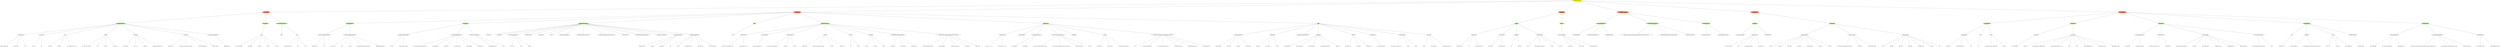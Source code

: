 digraph {
graph [ranksep="4",nodesep=2,root="0.2",fontsize=11];
"0.2" [label="CCIE Routing and Switching", fillcolor=yellow, style=filled, shape= oval ] ;
"0.2.1" [label="Layer 2 Technologies", fillcolor=orangered, style=filled, shape= ellipse ] ;
"0.2" -> "0.2.1" 
 [arrowhead=none]; "0.2.1.1" [label="LAN switching technologies", fillcolor=chartreuse, style=filled, shape= ellipse ] ;
"0.2.1" -> "0.2.1.1" 
 [arrowhead=none]; "0.2.1.1.1" [label="Switch administration", fillcolor=white, style=filled, shape= ellipse ] ;
"0.2.1.1" -> "0.2.1.1.1" 
 [arrowhead=none]; "0.2.1.1.1.1" [label="Managing MAC address table", fillcolor=transparent, style=filled, shape= none ] ;
"0.2.1.1.1" -> "0.2.1.1.1.1" 
 [arrowhead=none]; "0.2.1.1.1.2" [label="errdisable recovery", fillcolor=transparent, style=filled, shape= none ] ;
"0.2.1.1.1" -> "0.2.1.1.1.2" 
 [arrowhead=none]; "0.2.1.1.1.3" [label="L2 MTU", fillcolor=transparent, style=filled, shape= none ] ;
"0.2.1.1.1" -> "0.2.1.1.1.3" 
 [arrowhead=none]; "0.2.1.1.2" [label="Layer 2 protocols", fillcolor=white, style=filled, shape= ellipse ] ;
"0.2.1.1" -> "0.2.1.1.2" 
 [arrowhead=none]; "0.2.1.1.2.3" [label="CDP, LLDP", fillcolor=transparent, style=filled, shape= none ] ;
"0.2.1.1.2" -> "0.2.1.1.2.3" 
 [arrowhead=none]; "0.2.1.1.2.4" [label="UDLD", fillcolor=transparent, style=filled, shape= none ] ;
"0.2.1.1.2" -> "0.2.1.1.2.4" 
 [arrowhead=none]; "0.2.1.1.3" [label="VLAN", fillcolor=white, style=filled, shape= ellipse ] ;
"0.2.1.1" -> "0.2.1.1.3" 
 [arrowhead=none]; "0.2.1.1.3.4" [label="access ports", fillcolor=transparent, style=filled, shape= none ] ;
"0.2.1.1.3" -> "0.2.1.1.3.4" 
 [arrowhead=none]; "0.2.1.1.3.5" [label="VLAN database", fillcolor=transparent, style=filled, shape= none ] ;
"0.2.1.1.3" -> "0.2.1.1.3.5" 
 [arrowhead=none]; "0.2.1.1.3.6" [label="normal, extended VLAN, voice VLAN", fillcolor=transparent, style=filled, shape= none ] ;
"0.2.1.1.3" -> "0.2.1.1.3.6" 
 [arrowhead=none]; "0.2.1.1.4" [label="Trunking", fillcolor=white, style=filled, shape= ellipse ] ;
"0.2.1.1" -> "0.2.1.1.4" 
 [arrowhead=none]; "0.2.1.1.4.6" [label="VTPv1, VTPv2, VTPv3, VTP pruning", fillcolor=transparent, style=filled, shape= none ] ;
"0.2.1.1.4" -> "0.2.1.1.4.6" 
 [arrowhead=none]; "0.2.1.1.4.7" [label="dot1Q", fillcolor=transparent, style=filled, shape= none ] ;
"0.2.1.1.4" -> "0.2.1.1.4.7" 
 [arrowhead=none]; "0.2.1.1.4.8" [label="Native VLAN", fillcolor=transparent, style=filled, shape= none ] ;
"0.2.1.1.4" -> "0.2.1.1.4.8" 
 [arrowhead=none]; "0.2.1.1.4.9" [label="Manual pruning", fillcolor=transparent, style=filled, shape= none ] ;
"0.2.1.1.4" -> "0.2.1.1.4.9" 
 [arrowhead=none]; "0.2.1.1.5" [label="Etherchannel", fillcolor=white, style=filled, shape= ellipse ] ;
"0.2.1.1" -> "0.2.1.1.5" 
 [arrowhead=none]; "0.2.1.1.5.9" [label="LACP, PAgP, manual", fillcolor=transparent, style=filled, shape= none ] ;
"0.2.1.1.5" -> "0.2.1.1.5.9" 
 [arrowhead=none]; "0.2.1.1.5.10" [label="layer 2, layer 3", fillcolor=transparent, style=filled, shape= none ] ;
"0.2.1.1.5" -> "0.2.1.1.5.10" 
 [arrowhead=none]; "0.2.1.1.5.11" [label="load-balancing", fillcolor=transparent, style=filled, shape= none ] ;
"0.2.1.1.5" -> "0.2.1.1.5.11" 
 [arrowhead=none]; "0.2.1.1.5.12" [label="etherchannel misconfiguration guard", fillcolor=transparent, style=filled, shape= none ] ;
"0.2.1.1.5" -> "0.2.1.1.5.12" 
 [arrowhead=none]; "0.2.1.1.6" [label="Spanning-tree", fillcolor=white, style=filled, shape= ellipse ] ;
"0.2.1.1" -> "0.2.1.1.6" 
 [arrowhead=none]; "0.2.1.1.6.12" [label="PVST+/RPVST+/MST", fillcolor=transparent, style=filled, shape= none ] ;
"0.2.1.1.6" -> "0.2.1.1.6.12" 
 [arrowhead=none]; "0.2.1.1.6.13" [label="switch priority, port priority, path cost, STP timers", fillcolor=transparent, style=filled, shape= none ] ;
"0.2.1.1.6" -> "0.2.1.1.6.13" 
 [arrowhead=none]; "0.2.1.1.6.14" [label="port fast, BPDUguard, BPDUfilter", fillcolor=transparent, style=filled, shape= none ] ;
"0.2.1.1.6" -> "0.2.1.1.6.14" 
 [arrowhead=none]; "0.2.1.1.6.15" [label="loopguard, rootguard", fillcolor=transparent, style=filled, shape= none ] ;
"0.2.1.1.6" -> "0.2.1.1.6.15" 
 [arrowhead=none]; "0.2.1.1.7" [label="Other LAN switching technologies", fillcolor=white, style=filled, shape= ellipse ] ;
"0.2.1.1" -> "0.2.1.1.7" 
 [arrowhead=none]; "0.2.1.1.7.15" [label="SPAN, RSPAN, ERSPAN", fillcolor=transparent, style=filled, shape= none ] ;
"0.2.1.1.7" -> "0.2.1.1.7.15" 
 [arrowhead=none]; "0.2.1.2" [label="Layer 2 Multicast", fillcolor=chartreuse, style=filled, shape= ellipse ] ;
"0.2.1" -> "0.2.1.2" 
 [arrowhead=none]; "0.2.1.2.7" [label="IGMP", fillcolor=white, style=filled, shape= ellipse ] ;
"0.2.1.2" -> "0.2.1.2.7" 
 [arrowhead=none]; "0.2.1.2.7.15" [label="IGMPv1, IGMPv2, IGMPv3", fillcolor=transparent, style=filled, shape= none ] ;
"0.2.1.2.7" -> "0.2.1.2.7.15" 
 [arrowhead=none]; "0.2.1.2.7.16" [label="IGMP snooping", fillcolor=transparent, style=filled, shape= none ] ;
"0.2.1.2.7" -> "0.2.1.2.7.16" 
 [arrowhead=none]; "0.2.1.2.7.17" [label="IGMP querier", fillcolor=transparent, style=filled, shape= none ] ;
"0.2.1.2.7" -> "0.2.1.2.7.17" 
 [arrowhead=none]; "0.2.1.2.7.18" [label="IGMP filter", fillcolor=transparent, style=filled, shape= none ] ;
"0.2.1.2.7" -> "0.2.1.2.7.18" 
 [arrowhead=none]; "0.2.1.2.7.19" [label="IGMP proxy", fillcolor=transparent, style=filled, shape= none ] ;
"0.2.1.2.7" -> "0.2.1.2.7.19" 
 [arrowhead=none]; "0.2.1.3" [label="Layer 2 WAN circuit technologies", fillcolor=chartreuse, style=filled, shape= ellipse ] ;
"0.2.1" -> "0.2.1.3" 
 [arrowhead=none]; "0.2.1.3.7" [label="HDLC", fillcolor=white, style=filled, shape= ellipse ] ;
"0.2.1.3" -> "0.2.1.3.7" 
 [arrowhead=none]; "0.2.1.3.8" [label="PPP", fillcolor=white, style=filled, shape= ellipse ] ;
"0.2.1.3" -> "0.2.1.3.8" 
 [arrowhead=none]; "0.2.1.3.8.19" [label="authentication (PAP, CHAP)", fillcolor=transparent, style=filled, shape= none ] ;
"0.2.1.3.8" -> "0.2.1.3.8.19" 
 [arrowhead=none]; "0.2.1.3.8.20" [label="PPPoE", fillcolor=transparent, style=filled, shape= none ] ;
"0.2.1.3.8" -> "0.2.1.3.8.20" 
 [arrowhead=none]; "0.2.1.3.8.21" [label="MLPPP", fillcolor=transparent, style=filled, shape= none ] ;
"0.2.1.3.8" -> "0.2.1.3.8.21" 
 [arrowhead=none]; "0.2.2" [label="Layer 3 Technologies", fillcolor=orangered, style=filled, shape= ellipse ] ;
"0.2" -> "0.2.2" 
 [arrowhead=none]; "0.2.2.3" [label="Addressing technologies", fillcolor=chartreuse, style=filled, shape= ellipse ] ;
"0.2.2" -> "0.2.2.3" 
 [arrowhead=none]; "0.2.2.3.8" [label="Identify, IPv4 addressing and sub-netting", fillcolor=white, style=filled, shape= ellipse ] ;
"0.2.2.3" -> "0.2.2.3.8" 
 [arrowhead=none]; "0.2.2.3.8.21" [label="Address types, VLSM", fillcolor=transparent, style=filled, shape= none ] ;
"0.2.2.3.8" -> "0.2.2.3.8.21" 
 [arrowhead=none]; "0.2.2.3.8.22" [label="ARP", fillcolor=transparent, style=filled, shape= none ] ;
"0.2.2.3.8" -> "0.2.2.3.8.22" 
 [arrowhead=none]; "0.2.2.3.9" [label="Identify, IPv6 addressing and sub-netting", fillcolor=white, style=filled, shape= ellipse ] ;
"0.2.2.3" -> "0.2.2.3.9" 
 [arrowhead=none]; "0.2.2.3.9.22" [label="Unicast, multicast", fillcolor=transparent, style=filled, shape= none ] ;
"0.2.2.3.9" -> "0.2.2.3.9.22" 
 [arrowhead=none]; "0.2.2.3.9.23" [label="EUI-64", fillcolor=transparent, style=filled, shape= none ] ;
"0.2.2.3.9" -> "0.2.2.3.9.23" 
 [arrowhead=none]; "0.2.2.3.9.24" [label="ND, RS/RA", fillcolor=transparent, style=filled, shape= none ] ;
"0.2.2.3.9" -> "0.2.2.3.9.24" 
 [arrowhead=none]; "0.2.2.3.9.25" [label="Autoconfig/SLAAC temporary addresses (RFC4941)", fillcolor=transparent, style=filled, shape= none ] ;
"0.2.2.3.9" -> "0.2.2.3.9.25" 
 [arrowhead=none]; "0.2.2.3.9.26" [label="Global prefix configuration feature", fillcolor=transparent, style=filled, shape= none ] ;
"0.2.2.3.9" -> "0.2.2.3.9.26" 
 [arrowhead=none]; "0.2.2.4" [label="Layer 3 Multicast", fillcolor=chartreuse, style=filled, shape= ellipse ] ;
"0.2.2" -> "0.2.2.4" 
 [arrowhead=none]; "0.2.2.4.9" [label="Troubleshoot reverse path forwarding", fillcolor=white, style=filled, shape= ellipse ] ;
"0.2.2.4" -> "0.2.2.4.9" 
 [arrowhead=none]; "0.2.2.4.9.26" [label="RPF failure", fillcolor=transparent, style=filled, shape= none ] ;
"0.2.2.4.9" -> "0.2.2.4.9.26" 
 [arrowhead=none]; "0.2.2.4.9.27" [label="RPF failure with tunnel interface", fillcolor=transparent, style=filled, shape= none ] ;
"0.2.2.4.9" -> "0.2.2.4.9.27" 
 [arrowhead=none]; "0.2.2.4.10" [label="IPv4 protocol independent multicast", fillcolor=white, style=filled, shape= ellipse ] ;
"0.2.2.4" -> "0.2.2.4.10" 
 [arrowhead=none]; "0.2.2.4.10.27" [label="PIM dense mode, sparse mode, sparse-dense mode", fillcolor=transparent, style=filled, shape= none ] ;
"0.2.2.4.10" -> "0.2.2.4.10.27" 
 [arrowhead=none]; "0.2.2.4.10.28" [label="Static RP, auto-RP, BSR", fillcolor=transparent, style=filled, shape= none ] ;
"0.2.2.4.10" -> "0.2.2.4.10.28" 
 [arrowhead=none]; "0.2.2.4.10.29" [label="Bidirectional PIM", fillcolor=transparent, style=filled, shape= none ] ;
"0.2.2.4.10" -> "0.2.2.4.10.29" 
 [arrowhead=none]; "0.2.2.4.10.30" [label="Source-specific multicast", fillcolor=transparent, style=filled, shape= none ] ;
"0.2.2.4.10" -> "0.2.2.4.10.30" 
 [arrowhead=none]; "0.2.2.4.10.31" [label="Group to RP mapping", fillcolor=transparent, style=filled, shape= none ] ;
"0.2.2.4.10" -> "0.2.2.4.10.31" 
 [arrowhead=none]; "0.2.2.4.10.32" [label="Multicast boundary", fillcolor=transparent, style=filled, shape= none ] ;
"0.2.2.4.10" -> "0.2.2.4.10.32" 
 [arrowhead=none]; "0.2.2.4.11" [label="Multicast source discovery protocol", fillcolor=white, style=filled, shape= ellipse ] ;
"0.2.2.4" -> "0.2.2.4.11" 
 [arrowhead=none]; "0.2.2.4.11.32" [label="Intra-domain MSDP (anycast RP)", fillcolor=transparent, style=filled, shape= none ] ;
"0.2.2.4.11" -> "0.2.2.4.11.32" 
 [arrowhead=none]; "0.2.2.4.11.33" [label="SA filter", fillcolor=transparent, style=filled, shape= none ] ;
"0.2.2.4.11" -> "0.2.2.4.11.33" 
 [arrowhead=none]; "0.2.2.5" [label="Fundamental routing concepts", fillcolor=chartreuse, style=filled, shape= ellipse ] ;
"0.2.2" -> "0.2.2.5" 
 [arrowhead=none]; "0.2.2.5.11" [label="Static routing", fillcolor=white, style=filled, shape= ellipse ] ;
"0.2.2.5" -> "0.2.2.5.11" 
 [arrowhead=none]; "0.2.2.5.12" [label="Default routing", fillcolor=white, style=filled, shape= ellipse ] ;
"0.2.2.5" -> "0.2.2.5.12" 
 [arrowhead=none]; "0.2.2.5.13" [label="Compare routing protocol types", fillcolor=white, style=filled, shape= ellipse ] ;
"0.2.2.5" -> "0.2.2.5.13" 
 [arrowhead=none]; "0.2.2.5.13.33" [label="distance vector", fillcolor=transparent, style=filled, shape= none ] ;
"0.2.2.5.13" -> "0.2.2.5.13.33" 
 [arrowhead=none]; "0.2.2.5.13.34" [label="link state", fillcolor=transparent, style=filled, shape= none ] ;
"0.2.2.5.13" -> "0.2.2.5.13.34" 
 [arrowhead=none]; "0.2.2.5.13.35" [label="path vector", fillcolor=transparent, style=filled, shape= none ] ;
"0.2.2.5.13" -> "0.2.2.5.13.35" 
 [arrowhead=none]; "0.2.2.5.14" [label="Administrative distance", fillcolor=white, style=filled, shape= ellipse ] ;
"0.2.2.5" -> "0.2.2.5.14" 
 [arrowhead=none]; "0.2.2.5.15" [label="Passive interface", fillcolor=white, style=filled, shape= ellipse ] ;
"0.2.2.5" -> "0.2.2.5.15" 
 [arrowhead=none]; "0.2.2.5.16" [label="VRF lite", fillcolor=white, style=filled, shape= ellipse ] ;
"0.2.2.5" -> "0.2.2.5.16" 
 [arrowhead=none]; "0.2.2.5.17" [label="Filtering with any routing protocol", fillcolor=white, style=filled, shape= ellipse ] ;
"0.2.2.5" -> "0.2.2.5.17" 
 [arrowhead=none]; "0.2.2.5.18" [label="Redistribution between any routing protocol", fillcolor=white, style=filled, shape= ellipse ] ;
"0.2.2.5" -> "0.2.2.5.18" 
 [arrowhead=none]; "0.2.2.5.19" [label="Manual and auto summarization with any routing protocol", fillcolor=white, style=filled, shape= ellipse ] ;
"0.2.2.5" -> "0.2.2.5.19" 
 [arrowhead=none]; "0.2.2.5.20" [label="Policy-based routing", fillcolor=white, style=filled, shape= ellipse ] ;
"0.2.2.5" -> "0.2.2.5.20" 
 [arrowhead=none]; "0.2.2.5.21" [label="Identify and troubleshoot sub-optimal routing", fillcolor=white, style=filled, shape= ellipse ] ;
"0.2.2.5" -> "0.2.2.5.21" 
 [arrowhead=none]; "0.2.2.5.22" [label="Bidirectional forwarding detection", fillcolor=white, style=filled, shape= ellipse ] ;
"0.2.2.5" -> "0.2.2.5.22" 
 [arrowhead=none]; "0.2.2.5.23" [label="Loop prevention mechanisms", fillcolor=white, style=filled, shape= ellipse ] ;
"0.2.2.5" -> "0.2.2.5.23" 
 [arrowhead=none]; "0.2.2.5.23.35" [label="Route tagging, filtering", fillcolor=transparent, style=filled, shape= none ] ;
"0.2.2.5.23" -> "0.2.2.5.23.35" 
 [arrowhead=none]; "0.2.2.5.23.36" [label="Split horizon", fillcolor=transparent, style=filled, shape= none ] ;
"0.2.2.5.23" -> "0.2.2.5.23.36" 
 [arrowhead=none]; "0.2.2.5.23.37" [label="Route poisoning", fillcolor=transparent, style=filled, shape= none ] ;
"0.2.2.5.23" -> "0.2.2.5.23.37" 
 [arrowhead=none]; "0.2.2.5.24" [label="Routing protocol authentication", fillcolor=white, style=filled, shape= ellipse ] ;
"0.2.2.5" -> "0.2.2.5.24" 
 [arrowhead=none]; "0.2.2.5.24.37" [label="MD5", fillcolor=transparent, style=filled, shape= none ] ;
"0.2.2.5.24" -> "0.2.2.5.24.37" 
 [arrowhead=none]; "0.2.2.5.24.38" [label="key-chain", fillcolor=transparent, style=filled, shape= none ] ;
"0.2.2.5.24" -> "0.2.2.5.24.38" 
 [arrowhead=none]; "0.2.2.5.24.39" [label="EIGRP HMAC SHA2-256bit", fillcolor=transparent, style=filled, shape= none ] ;
"0.2.2.5.24" -> "0.2.2.5.24.39" 
 [arrowhead=none]; "0.2.2.5.24.40" [label="OSPFv2 SHA1-196bit", fillcolor=transparent, style=filled, shape= none ] ;
"0.2.2.5.24" -> "0.2.2.5.24.40" 
 [arrowhead=none]; "0.2.2.5.24.41" [label="OSPFv3 IPsec authentication", fillcolor=transparent, style=filled, shape= none ] ;
"0.2.2.5.24" -> "0.2.2.5.24.41" 
 [arrowhead=none]; "0.2.2.6" [label="RIP v2", fillcolor=chartreuse, style=filled, shape= ellipse ] ;
"0.2.2" -> "0.2.2.6" 
 [arrowhead=none]; "0.2.2.6.24" [label="RIPv2", fillcolor=white, style=filled, shape= ellipse ] ;
"0.2.2.6" -> "0.2.2.6.24" 
 [arrowhead=none]; "0.2.2.7" [label="EIGRP (for IPv4 and IPv6)", fillcolor=chartreuse, style=filled, shape= ellipse ] ;
"0.2.2" -> "0.2.2.7" 
 [arrowhead=none]; "0.2.2.7.24" [label="Describe packet types", fillcolor=white, style=filled, shape= ellipse ] ;
"0.2.2.7" -> "0.2.2.7.24" 
 [arrowhead=none]; "0.2.2.7.24.41" [label="Packet types (hello, query, update, and such)", fillcolor=transparent, style=filled, shape= none ] ;
"0.2.2.7.24" -> "0.2.2.7.24.41" 
 [arrowhead=none]; "0.2.2.7.24.42" [label="Route types (internal, external)", fillcolor=transparent, style=filled, shape= none ] ;
"0.2.2.7.24" -> "0.2.2.7.24.42" 
 [arrowhead=none]; "0.2.2.7.25" [label="Neighbor relationship", fillcolor=white, style=filled, shape= ellipse ] ;
"0.2.2.7" -> "0.2.2.7.25" 
 [arrowhead=none]; "0.2.2.7.25.42" [label="Multicast, unicast EIGRP peering", fillcolor=transparent, style=filled, shape= none ] ;
"0.2.2.7.25" -> "0.2.2.7.25.42" 
 [arrowhead=none]; "0.2.2.7.26" [label="Loop free path selection", fillcolor=white, style=filled, shape= ellipse ] ;
"0.2.2.7" -> "0.2.2.7.26" 
 [arrowhead=none]; "0.2.2.7.26.42" [label="RD, FD, FC, successor, feasible successor", fillcolor=transparent, style=filled, shape= none ] ;
"0.2.2.7.26" -> "0.2.2.7.26.42" 
 [arrowhead=none]; "0.2.2.7.26.43" [label="Classic metric", fillcolor=transparent, style=filled, shape= none ] ;
"0.2.2.7.26" -> "0.2.2.7.26.43" 
 [arrowhead=none]; "0.2.2.7.26.44" [label="Wide metric", fillcolor=transparent, style=filled, shape= none ] ;
"0.2.2.7.26" -> "0.2.2.7.26.44" 
 [arrowhead=none]; "0.2.2.7.27" [label="Operations", fillcolor=white, style=filled, shape= ellipse ] ;
"0.2.2.7" -> "0.2.2.7.27" 
 [arrowhead=none]; "0.2.2.7.27.44" [label="General operations", fillcolor=transparent, style=filled, shape= none ] ;
"0.2.2.7.27" -> "0.2.2.7.27.44" 
 [arrowhead=none]; "0.2.2.7.27.45" [label="Topology table, update, query, active, passive", fillcolor=transparent, style=filled, shape= none ] ;
"0.2.2.7.27" -> "0.2.2.7.27.45" 
 [arrowhead=none]; "0.2.2.7.27.46" [label="Stuck in active", fillcolor=transparent, style=filled, shape= none ] ;
"0.2.2.7.27" -> "0.2.2.7.27.46" 
 [arrowhead=none]; "0.2.2.7.27.47" [label="Graceful shutdown", fillcolor=transparent, style=filled, shape= none ] ;
"0.2.2.7.27" -> "0.2.2.7.27.47" 
 [arrowhead=none]; "0.2.2.7.28" [label="EIGRP stub", fillcolor=white, style=filled, shape= ellipse ] ;
"0.2.2.7" -> "0.2.2.7.28" 
 [arrowhead=none]; "0.2.2.7.28.47" [label="stub", fillcolor=transparent, style=filled, shape= none ] ;
"0.2.2.7.28" -> "0.2.2.7.28.47" 
 [arrowhead=none]; "0.2.2.7.28.48" [label="leak-map", fillcolor=transparent, style=filled, shape= none ] ;
"0.2.2.7.28" -> "0.2.2.7.28.48" 
 [arrowhead=none]; "0.2.2.7.29" [label="Load-balancing", fillcolor=white, style=filled, shape= ellipse ] ;
"0.2.2.7" -> "0.2.2.7.29" 
 [arrowhead=none]; "0.2.2.7.29.48" [label="equal-cost", fillcolor=transparent, style=filled, shape= none ] ;
"0.2.2.7.29" -> "0.2.2.7.29.48" 
 [arrowhead=none]; "0.2.2.7.29.49" [label="unequal-cost", fillcolor=transparent, style=filled, shape= none ] ;
"0.2.2.7.29" -> "0.2.2.7.29.49" 
 [arrowhead=none]; "0.2.2.7.29.50" [label="add-path", fillcolor=transparent, style=filled, shape= none ] ;
"0.2.2.7.29" -> "0.2.2.7.29.50" 
 [arrowhead=none]; "0.2.2.7.30" [label="Implement EIGRP (multi-address) named mode", fillcolor=white, style=filled, shape= ellipse ] ;
"0.2.2.7" -> "0.2.2.7.30" 
 [arrowhead=none]; "0.2.2.7.30.50" [label="Types of families", fillcolor=transparent, style=filled, shape= none ] ;
"0.2.2.7.30" -> "0.2.2.7.30.50" 
 [arrowhead=none]; "0.2.2.7.30.51" [label="IPv4 address-family", fillcolor=transparent, style=filled, shape= none ] ;
"0.2.2.7.30" -> "0.2.2.7.30.51" 
 [arrowhead=none]; "0.2.2.7.30.52" [label="IPv6 address-family", fillcolor=transparent, style=filled, shape= none ] ;
"0.2.2.7.30" -> "0.2.2.7.30.52" 
 [arrowhead=none]; "0.2.2.7.31" [label="Implement, troubleshoot and optimize EIGRP convergence and scalability", fillcolor=white, style=filled, shape= ellipse ] ;
"0.2.2.7" -> "0.2.2.7.31" 
 [arrowhead=none]; "0.2.2.7.31.52" [label="Describe fast convergence requirements", fillcolor=transparent, style=filled, shape= none ] ;
"0.2.2.7.31" -> "0.2.2.7.31.52" 
 [arrowhead=none]; "0.2.2.7.31.53" [label="Control query boundaries", fillcolor=transparent, style=filled, shape= none ] ;
"0.2.2.7.31" -> "0.2.2.7.31.53" 
 [arrowhead=none]; "0.2.2.7.31.54" [label="IP FRR/fast reroute (single hop)", fillcolor=transparent, style=filled, shape= none ] ;
"0.2.2.7.31" -> "0.2.2.7.31.54" 
 [arrowhead=none]; "0.2.2.7.31.55" [label="Summary leak-map", fillcolor=transparent, style=filled, shape= none ] ;
"0.2.2.7.31" -> "0.2.2.7.31.55" 
 [arrowhead=none]; "0.2.2.7.31.56" [label="Summary metric", fillcolor=transparent, style=filled, shape= none ] ;
"0.2.2.7.31" -> "0.2.2.7.31.56" 
 [arrowhead=none]; "0.2.2.8" [label="OSPF (v2 and v3)", fillcolor=chartreuse, style=filled, shape= ellipse ] ;
"0.2.2" -> "0.2.2.8" 
 [arrowhead=none]; "0.2.2.8.31" [label="Describe packet types", fillcolor=white, style=filled, shape= ellipse ] ;
"0.2.2.8" -> "0.2.2.8.31" 
 [arrowhead=none]; "0.2.2.8.31.56" [label="LSA types (1, 2, 3, 4, 5, 7, 9)", fillcolor=transparent, style=filled, shape= none ] ;
"0.2.2.8.31" -> "0.2.2.8.31.56" 
 [arrowhead=none]; "0.2.2.8.31.57" [label="Route types (N1, N2, E1, E2)", fillcolor=transparent, style=filled, shape= none ] ;
"0.2.2.8.31" -> "0.2.2.8.31.57" 
 [arrowhead=none]; "0.2.2.8.32" [label="Neighbor relationship", fillcolor=white, style=filled, shape= ellipse ] ;
"0.2.2.8" -> "0.2.2.8.32" 
 [arrowhead=none]; "0.2.2.8.33" [label="OSPFv3 address-family support", fillcolor=white, style=filled, shape= ellipse ] ;
"0.2.2.8" -> "0.2.2.8.33" 
 [arrowhead=none]; "0.2.2.8.33.57" [label="IPv4 address-family", fillcolor=transparent, style=filled, shape= none ] ;
"0.2.2.8.33" -> "0.2.2.8.33.57" 
 [arrowhead=none]; "0.2.2.8.33.58" [label="IPv6 address-family", fillcolor=transparent, style=filled, shape= none ] ;
"0.2.2.8.33" -> "0.2.2.8.33.58" 
 [arrowhead=none]; "0.2.2.8.34" [label="Network types, area types and router types", fillcolor=white, style=filled, shape= ellipse ] ;
"0.2.2.8" -> "0.2.2.8.34" 
 [arrowhead=none]; "0.2.2.8.34.58" [label="Point-to-point, multipoint, broadcast, non-broadcast", fillcolor=transparent, style=filled, shape= none ] ;
"0.2.2.8.34" -> "0.2.2.8.34.58" 
 [arrowhead=none]; "0.2.2.8.34.59" [label="LSA types, area type: backbone, normal, transit, stub, NSSA, totally", fillcolor=transparent, style=filled, shape= none ] ;
"0.2.2.8.34" -> "0.2.2.8.34.59" 
 [arrowhead=none]; "0.2.2.8.34.60" [label="Internal router, ABR, ASBR", fillcolor=transparent, style=filled, shape= none ] ;
"0.2.2.8.34" -> "0.2.2.8.34.60" 
 [arrowhead=none]; "0.2.2.8.34.61" [label="Virtual link", fillcolor=transparent, style=filled, shape= none ] ;
"0.2.2.8.34" -> "0.2.2.8.34.61" 
 [arrowhead=none]; "0.2.2.8.35" [label="Path preference", fillcolor=white, style=filled, shape= ellipse ] ;
"0.2.2.8" -> "0.2.2.8.35" 
 [arrowhead=none]; "0.2.2.8.36" [label="Operations", fillcolor=white, style=filled, shape= ellipse ] ;
"0.2.2.8" -> "0.2.2.8.36" 
 [arrowhead=none]; "0.2.2.8.36.61" [label="General operations", fillcolor=transparent, style=filled, shape= none ] ;
"0.2.2.8.36" -> "0.2.2.8.36.61" 
 [arrowhead=none]; "0.2.2.8.36.62" [label="Graceful shutdown", fillcolor=transparent, style=filled, shape= none ] ;
"0.2.2.8.36" -> "0.2.2.8.36.62" 
 [arrowhead=none]; "0.2.2.8.36.63" [label="GTSM (generic TTL security mechanism)", fillcolor=transparent, style=filled, shape= none ] ;
"0.2.2.8.36" -> "0.2.2.8.36.63" 
 [arrowhead=none]; "0.2.2.8.37" [label="Implement, troubleshoot and optimize OSPF convergence and scalability", fillcolor=white, style=filled, shape= ellipse ] ;
"0.2.2.8" -> "0.2.2.8.37" 
 [arrowhead=none]; "0.2.2.8.37.63" [label="Metrics", fillcolor=transparent, style=filled, shape= none ] ;
"0.2.2.8.37" -> "0.2.2.8.37.63" 
 [arrowhead=none]; "0.2.2.8.37.64" [label="LSA throttling, SPF tuning, fast hello", fillcolor=transparent, style=filled, shape= none ] ;
"0.2.2.8.37" -> "0.2.2.8.37.64" 
 [arrowhead=none]; "0.2.2.8.37.65" [label="LSA propagation control (area types, ISPF)", fillcolor=transparent, style=filled, shape= none ] ;
"0.2.2.8.37" -> "0.2.2.8.37.65" 
 [arrowhead=none]; "0.2.2.8.37.66" [label="IP FR/fast reroute (single hop)", fillcolor=transparent, style=filled, shape= none ] ;
"0.2.2.8.37" -> "0.2.2.8.37.66" 
 [arrowhead=none]; "0.2.2.8.37.67" [label="LFA/loop-free alternative (multi hop)", fillcolor=transparent, style=filled, shape= none ] ;
"0.2.2.8.37" -> "0.2.2.8.37.67" 
 [arrowhead=none]; "0.2.2.8.37.68" [label="OSPFv3 prefix suppression", fillcolor=transparent, style=filled, shape= none ] ;
"0.2.2.8.37" -> "0.2.2.8.37.68" 
 [arrowhead=none]; "0.2.2.9" [label="BGP", fillcolor=chartreuse, style=filled, shape= ellipse ] ;
"0.2.2" -> "0.2.2.9" 
 [arrowhead=none]; "0.2.2.9.37" [label="Describe, Peer relationships", fillcolor=white, style=filled, shape= ellipse ] ;
"0.2.2.9" -> "0.2.2.9.37" 
 [arrowhead=none]; "0.2.2.9.37.68" [label="Peer-group, template", fillcolor=transparent, style=filled, shape= none ] ;
"0.2.2.9.37" -> "0.2.2.9.37.68" 
 [arrowhead=none]; "0.2.2.9.37.69" [label="Active, passive", fillcolor=transparent, style=filled, shape= none ] ;
"0.2.2.9.37" -> "0.2.2.9.37.69" 
 [arrowhead=none]; "0.2.2.9.37.70" [label="States, timers", fillcolor=transparent, style=filled, shape= none ] ;
"0.2.2.9.37" -> "0.2.2.9.37.70" 
 [arrowhead=none]; "0.2.2.9.37.71" [label="Dynamic neighbors", fillcolor=transparent, style=filled, shape= none ] ;
"0.2.2.9.37" -> "0.2.2.9.37.71" 
 [arrowhead=none]; "0.2.2.9.38" [label="IBGP and EBGP", fillcolor=white, style=filled, shape= ellipse ] ;
"0.2.2.9" -> "0.2.2.9.38" 
 [arrowhead=none]; "0.2.2.9.38.71" [label="EBGP, IBGP", fillcolor=transparent, style=filled, shape= none ] ;
"0.2.2.9.38" -> "0.2.2.9.38.71" 
 [arrowhead=none]; "0.2.2.9.38.72" [label="4 bytes AS number", fillcolor=transparent, style=filled, shape= none ] ;
"0.2.2.9.38" -> "0.2.2.9.38.72" 
 [arrowhead=none]; "0.2.2.9.38.73" [label="Private AS", fillcolor=transparent, style=filled, shape= none ] ;
"0.2.2.9.38" -> "0.2.2.9.38.73" 
 [arrowhead=none]; "0.2.2.9.39" [label="Explain attributes and best-path selection", fillcolor=white, style=filled, shape= ellipse ] ;
"0.2.2.9" -> "0.2.2.9.39" 
 [arrowhead=none]; "0.2.2.9.40" [label="Routing policies", fillcolor=white, style=filled, shape= ellipse ] ;
"0.2.2.9" -> "0.2.2.9.40" 
 [arrowhead=none]; "0.2.2.9.40.73" [label="Attribute manipulation", fillcolor=transparent, style=filled, shape= none ] ;
"0.2.2.9.40" -> "0.2.2.9.40.73" 
 [arrowhead=none]; "0.2.2.9.40.74" [label="Conditional advertisement", fillcolor=transparent, style=filled, shape= none ] ;
"0.2.2.9.40" -> "0.2.2.9.40.74" 
 [arrowhead=none]; "0.2.2.9.40.75" [label="Outbound route filtering", fillcolor=transparent, style=filled, shape= none ] ;
"0.2.2.9.40" -> "0.2.2.9.40.75" 
 [arrowhead=none]; "0.2.2.9.40.76" [label="Communities, extended communities", fillcolor=transparent, style=filled, shape= none ] ;
"0.2.2.9.40" -> "0.2.2.9.40.76" 
 [arrowhead=none]; "0.2.2.9.40.77" [label="Multi-homing", fillcolor=transparent, style=filled, shape= none ] ;
"0.2.2.9.40" -> "0.2.2.9.40.77" 
 [arrowhead=none]; "0.2.2.9.41" [label="Scalability", fillcolor=white, style=filled, shape= ellipse ] ;
"0.2.2.9" -> "0.2.2.9.41" 
 [arrowhead=none]; "0.2.2.9.41.77" [label="Route-reflector, cluster", fillcolor=transparent, style=filled, shape= none ] ;
"0.2.2.9.41" -> "0.2.2.9.41.77" 
 [arrowhead=none]; "0.2.2.9.41.78" [label="Confederations", fillcolor=transparent, style=filled, shape= none ] ;
"0.2.2.9.41" -> "0.2.2.9.41.78" 
 [arrowhead=none]; "0.2.2.9.41.79" [label="Aggregation, AS set", fillcolor=transparent, style=filled, shape= none ] ;
"0.2.2.9.41" -> "0.2.2.9.41.79" 
 [arrowhead=none]; "0.2.2.9.42" [label="Multi-protocol BGP", fillcolor=white, style=filled, shape= ellipse ] ;
"0.2.2.9" -> "0.2.2.9.42" 
 [arrowhead=none]; "0.2.2.9.42.79" [label="IPv4, IPv6, VPN address-family", fillcolor=transparent, style=filled, shape= none ] ;
"0.2.2.9.42" -> "0.2.2.9.42.79" 
 [arrowhead=none]; "0.2.2.9.43" [label="AS path manipulations", fillcolor=white, style=filled, shape= ellipse ] ;
"0.2.2.9" -> "0.2.2.9.43" 
 [arrowhead=none]; "0.2.2.9.43.79" [label="Local AS, allow AS in, remove private AS", fillcolor=transparent, style=filled, shape= none ] ;
"0.2.2.9.43" -> "0.2.2.9.43.79" 
 [arrowhead=none]; "0.2.2.9.43.80" [label="Prepend", fillcolor=transparent, style=filled, shape= none ] ;
"0.2.2.9.43" -> "0.2.2.9.43.80" 
 [arrowhead=none]; "0.2.2.9.43.81" [label="Regexp", fillcolor=transparent, style=filled, shape= none ] ;
"0.2.2.9.43" -> "0.2.2.9.43.81" 
 [arrowhead=none]; "0.2.2.9.44" [label="Other Features", fillcolor=white, style=filled, shape= ellipse ] ;
"0.2.2.9" -> "0.2.2.9.44" 
 [arrowhead=none]; "0.2.2.9.44.81" [label="Multipath", fillcolor=transparent, style=filled, shape= none ] ;
"0.2.2.9.44" -> "0.2.2.9.44.81" 
 [arrowhead=none]; "0.2.2.9.44.82" [label="BGP synchronization", fillcolor=transparent, style=filled, shape= none ] ;
"0.2.2.9.44" -> "0.2.2.9.44.82" 
 [arrowhead=none]; "0.2.2.9.44.83" [label="Soft reconfiguration, route refresh", fillcolor=transparent, style=filled, shape= none ] ;
"0.2.2.9.44" -> "0.2.2.9.44.83" 
 [arrowhead=none]; "0.2.3" [label="VPN Technologies", fillcolor=orangered, style=filled, shape= ellipse ] ;
"0.2" -> "0.2.3" 
 [arrowhead=none]; "0.2.3.9" [label="Tunneling", fillcolor=chartreuse, style=filled, shape= ellipse ] ;
"0.2.3" -> "0.2.3.9" 
 [arrowhead=none]; "0.2.3.9.44" [label="MPLS operations", fillcolor=white, style=filled, shape= ellipse ] ;
"0.2.3.9" -> "0.2.3.9.44" 
 [arrowhead=none]; "0.2.3.9.44.83" [label="Label stack, LSR, LSP", fillcolor=transparent, style=filled, shape= none ] ;
"0.2.3.9.44" -> "0.2.3.9.44.83" 
 [arrowhead=none]; "0.2.3.9.44.84" [label="LDP", fillcolor=transparent, style=filled, shape= none ] ;
"0.2.3.9.44" -> "0.2.3.9.44.84" 
 [arrowhead=none]; "0.2.3.9.44.85" [label="MPLS ping, MPLS traceroute", fillcolor=transparent, style=filled, shape= none ] ;
"0.2.3.9.44" -> "0.2.3.9.44.85" 
 [arrowhead=none]; "0.2.3.9.45" [label="Basic MPLS L3VPN", fillcolor=white, style=filled, shape= ellipse ] ;
"0.2.3.9" -> "0.2.3.9.45" 
 [arrowhead=none]; "0.2.3.9.45.85" [label="L3VPN, CE, PE, P", fillcolor=transparent, style=filled, shape= none ] ;
"0.2.3.9.45" -> "0.2.3.9.45.85" 
 [arrowhead=none]; "0.2.3.9.45.86" [label="Extranet (route leaking)", fillcolor=transparent, style=filled, shape= none ] ;
"0.2.3.9.45" -> "0.2.3.9.45.86" 
 [arrowhead=none]; "0.2.3.9.46" [label="Encapsulation", fillcolor=white, style=filled, shape= ellipse ] ;
"0.2.3.9" -> "0.2.3.9.46" 
 [arrowhead=none]; "0.2.3.9.46.86" [label="GRE", fillcolor=transparent, style=filled, shape= none ] ;
"0.2.3.9.46" -> "0.2.3.9.46.86" 
 [arrowhead=none]; "0.2.3.9.46.87" [label="Dynamic GRE", fillcolor=transparent, style=filled, shape= none ] ;
"0.2.3.9.46" -> "0.2.3.9.46.87" 
 [arrowhead=none]; "0.2.3.9.47" [label="DMVPN (single hub)", fillcolor=white, style=filled, shape= ellipse ] ;
"0.2.3.9" -> "0.2.3.9.47" 
 [arrowhead=none]; "0.2.3.9.47.87" [label="NHRP", fillcolor=transparent, style=filled, shape= none ] ;
"0.2.3.9.47" -> "0.2.3.9.47.87" 
 [arrowhead=none]; "0.2.3.9.47.88" [label="DMVPN with IPsec using preshared key", fillcolor=transparent, style=filled, shape= none ] ;
"0.2.3.9.47" -> "0.2.3.9.47.88" 
 [arrowhead=none]; "0.2.3.9.47.89" [label="QoS profile", fillcolor=transparent, style=filled, shape= none ] ;
"0.2.3.9.47" -> "0.2.3.9.47.89" 
 [arrowhead=none]; "0.2.3.9.47.90" [label="Pre-classify", fillcolor=transparent, style=filled, shape= none ] ;
"0.2.3.9.47" -> "0.2.3.9.47.90" 
 [arrowhead=none]; "0.2.3.10" [label="Encryption", fillcolor=chartreuse, style=filled, shape= ellipse ] ;
"0.2.3" -> "0.2.3.10" 
 [arrowhead=none]; "0.2.3.10.47" [label="IPsec with preshared key", fillcolor=white, style=filled, shape= ellipse ] ;
"0.2.3.10" -> "0.2.3.10.47" 
 [arrowhead=none]; "0.2.3.10.47.90" [label="IPv4 site to IPv4 site", fillcolor=transparent, style=filled, shape= none ] ;
"0.2.3.10.47" -> "0.2.3.10.47.90" 
 [arrowhead=none]; "0.2.3.10.47.91" [label="IPv6 in IPv4 tunnels", fillcolor=transparent, style=filled, shape= none ] ;
"0.2.3.10.47" -> "0.2.3.10.47.91" 
 [arrowhead=none]; "0.2.3.10.47.92" [label="Virtual tunneling interface (VTI)", fillcolor=transparent, style=filled, shape= none ] ;
"0.2.3.10.47" -> "0.2.3.10.47.92" 
 [arrowhead=none]; "0.2.4" [label="Troubleshooting VPN technologies", fillcolor=orangered, style=filled, shape= ellipse ] ;
"0.2" -> "0.2.4" 
 [arrowhead=none]; "0.2.4.10" [label="Use IOS troubleshooting tools", fillcolor=chartreuse, style=filled, shape= ellipse ] ;
"0.2.4" -> "0.2.4.10" 
 [arrowhead=none]; "0.2.4.10.47" [label="debug, conditional debug", fillcolor=white, style=filled, shape= ellipse ] ;
"0.2.4.10" -> "0.2.4.10.47" 
 [arrowhead=none]; "0.2.4.10.48" [label="ping, traceroute with extended options", fillcolor=white, style=filled, shape= ellipse ] ;
"0.2.4.10" -> "0.2.4.10.48" 
 [arrowhead=none]; "0.2.4.10.49" [label="Embedded packet capture", fillcolor=white, style=filled, shape= ellipse ] ;
"0.2.4.10" -> "0.2.4.10.49" 
 [arrowhead=none]; "0.2.4.11" [label="Apply troubleshooting methodologies", fillcolor=chartreuse, style=filled, shape= ellipse ] ;
"0.2.4" -> "0.2.4.11" 
 [arrowhead=none]; "0.2.4.11.49" [label="Diagnose the root cause of networking issue (analyze symptoms, identify and describe root cause)", fillcolor=white, style=filled, shape= ellipse ] ;
"0.2.4.11" -> "0.2.4.11.49" 
 [arrowhead=none]; "0.2.4.11.50" [label="Design and implement valid solutions according to constraints", fillcolor=white, style=filled, shape= ellipse ] ;
"0.2.4.11" -> "0.2.4.11.50" 
 [arrowhead=none]; "0.2.4.11.51" [label="Verify and monitor resolution", fillcolor=white, style=filled, shape= ellipse ] ;
"0.2.4.11" -> "0.2.4.11.51" 
 [arrowhead=none]; "0.2.4.12" [label="Interpret packet capture", fillcolor=chartreuse, style=filled, shape= ellipse ] ;
"0.2.4" -> "0.2.4.12" 
 [arrowhead=none]; "0.2.4.12.51" [label="Using wireshark trace analyzer", fillcolor=white, style=filled, shape= ellipse ] ;
"0.2.4.12" -> "0.2.4.12.51" 
 [arrowhead=none]; "0.2.4.12.52" [label="Using IOS embedded packet capture", fillcolor=white, style=filled, shape= ellipse ] ;
"0.2.4.12" -> "0.2.4.12.52" 
 [arrowhead=none]; "0.2.5" [label="Infrastructure Security", fillcolor=orangered, style=filled, shape= ellipse ] ;
"0.2" -> "0.2.5" 
 [arrowhead=none]; "0.2.5.12" [label="Device security", fillcolor=chartreuse, style=filled, shape= ellipse ] ;
"0.2.5" -> "0.2.5.12" 
 [arrowhead=none]; "0.2.5.12.52" [label="IOS AAA using local database", fillcolor=white, style=filled, shape= ellipse ] ;
"0.2.5.12" -> "0.2.5.12.52" 
 [arrowhead=none]; "0.2.5.12.53" [label="Device access control", fillcolor=white, style=filled, shape= ellipse ] ;
"0.2.5.12" -> "0.2.5.12.53" 
 [arrowhead=none]; "0.2.5.12.53.92" [label="Lines (VTY, AUX, console)", fillcolor=transparent, style=filled, shape= none ] ;
"0.2.5.12.53" -> "0.2.5.12.53.92" 
 [arrowhead=none]; "0.2.5.12.53.93" [label="SNMP", fillcolor=transparent, style=filled, shape= none ] ;
"0.2.5.12.53" -> "0.2.5.12.53.93" 
 [arrowhead=none]; "0.2.5.12.53.94" [label="Management plane protection", fillcolor=transparent, style=filled, shape= none ] ;
"0.2.5.12.53" -> "0.2.5.12.53.94" 
 [arrowhead=none]; "0.2.5.12.53.95" [label="Password encryption", fillcolor=transparent, style=filled, shape= none ] ;
"0.2.5.12.53" -> "0.2.5.12.53.95" 
 [arrowhead=none]; "0.2.5.12.54" [label="Control plane policing", fillcolor=white, style=filled, shape= ellipse ] ;
"0.2.5.12" -> "0.2.5.12.54" 
 [arrowhead=none]; "0.2.5.13" [label="Network security", fillcolor=chartreuse, style=filled, shape= ellipse ] ;
"0.2.5" -> "0.2.5.13" 
 [arrowhead=none]; "0.2.5.13.54" [label="Switch security features", fillcolor=white, style=filled, shape= ellipse ] ;
"0.2.5.13" -> "0.2.5.13.54" 
 [arrowhead=none]; "0.2.5.13.54.95" [label="VACL, PACL", fillcolor=transparent, style=filled, shape= none ] ;
"0.2.5.13.54" -> "0.2.5.13.54.95" 
 [arrowhead=none]; "0.2.5.13.54.96" [label="Stormcontrol", fillcolor=transparent, style=filled, shape= none ] ;
"0.2.5.13.54" -> "0.2.5.13.54.96" 
 [arrowhead=none]; "0.2.5.13.54.97" [label="DHCP snooping", fillcolor=transparent, style=filled, shape= none ] ;
"0.2.5.13.54" -> "0.2.5.13.54.97" 
 [arrowhead=none]; "0.2.5.13.54.98" [label="IP source-guard", fillcolor=transparent, style=filled, shape= none ] ;
"0.2.5.13.54" -> "0.2.5.13.54.98" 
 [arrowhead=none]; "0.2.5.13.54.99" [label="Dynamic ARP inspection", fillcolor=transparent, style=filled, shape= none ] ;
"0.2.5.13.54" -> "0.2.5.13.54.99" 
 [arrowhead=none]; "0.2.5.13.54.100" [label="Port-security", fillcolor=transparent, style=filled, shape= none ] ;
"0.2.5.13.54" -> "0.2.5.13.54.100" 
 [arrowhead=none]; "0.2.5.13.54.101" [label="Private VLAN", fillcolor=transparent, style=filled, shape= none ] ;
"0.2.5.13.54" -> "0.2.5.13.54.101" 
 [arrowhead=none]; "0.2.5.13.55" [label="Router security features", fillcolor=white, style=filled, shape= ellipse ] ;
"0.2.5.13" -> "0.2.5.13.55" 
 [arrowhead=none]; "0.2.5.13.55.101" [label="IPv4 access control lists (standard, extended, time-based)", fillcolor=transparent, style=filled, shape= none ] ;
"0.2.5.13.55" -> "0.2.5.13.55.101" 
 [arrowhead=none]; "0.2.5.13.55.102" [label="IPv6 traffic filter", fillcolor=transparent, style=filled, shape= none ] ;
"0.2.5.13.55" -> "0.2.5.13.55.102" 
 [arrowhead=none]; "0.2.5.13.55.103" [label="Unicast reverse path forwarding", fillcolor=transparent, style=filled, shape= none ] ;
"0.2.5.13.55" -> "0.2.5.13.55.103" 
 [arrowhead=none]; "0.2.5.13.56" [label="IPv6 first hop security", fillcolor=white, style=filled, shape= ellipse ] ;
"0.2.5.13" -> "0.2.5.13.56" 
 [arrowhead=none]; "0.2.5.13.56.103" [label="RA guard", fillcolor=transparent, style=filled, shape= none ] ;
"0.2.5.13.56" -> "0.2.5.13.56.103" 
 [arrowhead=none]; "0.2.5.13.56.104" [label="DHCP guard", fillcolor=transparent, style=filled, shape= none ] ;
"0.2.5.13.56" -> "0.2.5.13.56.104" 
 [arrowhead=none]; "0.2.5.13.56.105" [label="Binding table", fillcolor=transparent, style=filled, shape= none ] ;
"0.2.5.13.56" -> "0.2.5.13.56.105" 
 [arrowhead=none]; "0.2.5.13.56.106" [label="Device tracking", fillcolor=transparent, style=filled, shape= none ] ;
"0.2.5.13.56" -> "0.2.5.13.56.106" 
 [arrowhead=none]; "0.2.5.13.56.107" [label="ND inspection/snooping", fillcolor=transparent, style=filled, shape= none ] ;
"0.2.5.13.56" -> "0.2.5.13.56.107" 
 [arrowhead=none]; "0.2.5.13.56.108" [label="Source guard", fillcolor=transparent, style=filled, shape= none ] ;
"0.2.5.13.56" -> "0.2.5.13.56.108" 
 [arrowhead=none]; "0.2.5.13.56.109" [label="PACL", fillcolor=transparent, style=filled, shape= none ] ;
"0.2.5.13.56" -> "0.2.5.13.56.109" 
 [arrowhead=none]; "0.2.6" [label="Infrastructure Services", fillcolor=orangered, style=filled, shape= ellipse ] ;
"0.2" -> "0.2.6" 
 [arrowhead=none]; "0.2.6.13" [label="System management", fillcolor=chartreuse, style=filled, shape= ellipse ] ;
"0.2.6" -> "0.2.6.13" 
 [arrowhead=none]; "0.2.6.13.56" [label="Device management", fillcolor=white, style=filled, shape= ellipse ] ;
"0.2.6.13" -> "0.2.6.13.56" 
 [arrowhead=none]; "0.2.6.13.56.109" [label="Console and VTY", fillcolor=transparent, style=filled, shape= none ] ;
"0.2.6.13.56" -> "0.2.6.13.56.109" 
 [arrowhead=none]; "0.2.6.13.56.110" [label="telnet, HTTP, HTTPS, SSH, SCP", fillcolor=transparent, style=filled, shape= none ] ;
"0.2.6.13.56" -> "0.2.6.13.56.110" 
 [arrowhead=none]; "0.2.6.13.56.111" [label="(T)FTP", fillcolor=transparent, style=filled, shape= none ] ;
"0.2.6.13.56" -> "0.2.6.13.56.111" 
 [arrowhead=none]; "0.2.6.13.57" [label="SNMP", fillcolor=white, style=filled, shape= ellipse ] ;
"0.2.6.13" -> "0.2.6.13.57" 
 [arrowhead=none]; "0.2.6.13.57.111" [label="v2c, v3", fillcolor=transparent, style=filled, shape= none ] ;
"0.2.6.13.57" -> "0.2.6.13.57.111" 
 [arrowhead=none]; "0.2.6.13.58" [label="Logging", fillcolor=white, style=filled, shape= ellipse ] ;
"0.2.6.13" -> "0.2.6.13.58" 
 [arrowhead=none]; "0.2.6.13.58.111" [label="Local logging, syslog, debug, conditional debug", fillcolor=transparent, style=filled, shape= none ] ;
"0.2.6.13.58" -> "0.2.6.13.58.111" 
 [arrowhead=none]; "0.2.6.13.58.112" [label="Timestamp", fillcolor=transparent, style=filled, shape= none ] ;
"0.2.6.13.58" -> "0.2.6.13.58.112" 
 [arrowhead=none]; "0.2.6.14" [label="Quality of service", fillcolor=chartreuse, style=filled, shape= ellipse ] ;
"0.2.6" -> "0.2.6.14" 
 [arrowhead=none]; "0.2.6.14.58" [label="End to end QoS", fillcolor=white, style=filled, shape= ellipse ] ;
"0.2.6.14" -> "0.2.6.14.58" 
 [arrowhead=none]; "0.2.6.14.58.112" [label="CoS and DSCP mapping", fillcolor=transparent, style=filled, shape= none ] ;
"0.2.6.14.58" -> "0.2.6.14.58.112" 
 [arrowhead=none]; "0.2.6.14.59" [label="QoS using MQC", fillcolor=white, style=filled, shape= ellipse ] ;
"0.2.6.14" -> "0.2.6.14.59" 
 [arrowhead=none]; "0.2.6.14.59.112" [label="Classification", fillcolor=transparent, style=filled, shape= none ] ;
"0.2.6.14.59" -> "0.2.6.14.59.112" 
 [arrowhead=none]; "0.2.6.14.59.113" [label="Network based application recognition (NBAR)", fillcolor=transparent, style=filled, shape= none ] ;
"0.2.6.14.59" -> "0.2.6.14.59.113" 
 [arrowhead=none]; "0.2.6.14.59.114" [label="Marking using IP precedence, DSCP, CoS, ECN", fillcolor=transparent, style=filled, shape= none ] ;
"0.2.6.14.59" -> "0.2.6.14.59.114" 
 [arrowhead=none]; "0.2.6.14.59.115" [label="Policing", fillcolor=transparent, style=filled, shape= none ] ;
"0.2.6.14.59" -> "0.2.6.14.59.115" 
 [arrowhead=none]; "0.2.6.14.59.116" [label="Shaping", fillcolor=transparent, style=filled, shape= none ] ;
"0.2.6.14.59" -> "0.2.6.14.59.116" 
 [arrowhead=none]; "0.2.6.14.59.117" [label="Congestion management (queuing)", fillcolor=transparent, style=filled, shape= none ] ;
"0.2.6.14.59" -> "0.2.6.14.59.117" 
 [arrowhead=none]; "0.2.6.14.59.118" [label="HQoS, sub-rate ethernet link", fillcolor=transparent, style=filled, shape= none ] ;
"0.2.6.14.59" -> "0.2.6.14.59.118" 
 [arrowhead=none]; "0.2.6.14.59.119" [label="Congestion avoidance (WRED)", fillcolor=transparent, style=filled, shape= none ] ;
"0.2.6.14.59" -> "0.2.6.14.59.119" 
 [arrowhead=none]; "0.2.6.15" [label="Network services", fillcolor=chartreuse, style=filled, shape= ellipse ] ;
"0.2.6" -> "0.2.6.15" 
 [arrowhead=none]; "0.2.6.15.59" [label="First-hop redundancy protocols", fillcolor=white, style=filled, shape= ellipse ] ;
"0.2.6.15" -> "0.2.6.15.59" 
 [arrowhead=none]; "0.2.6.15.59.119" [label="HSRP, GLBP, VRRP", fillcolor=transparent, style=filled, shape= none ] ;
"0.2.6.15.59" -> "0.2.6.15.59.119" 
 [arrowhead=none]; "0.2.6.15.59.120" [label="Redundancy using IPv6 RS/RA", fillcolor=transparent, style=filled, shape= none ] ;
"0.2.6.15.59" -> "0.2.6.15.59.120" 
 [arrowhead=none]; "0.2.6.15.60" [label="Network time protocol", fillcolor=white, style=filled, shape= ellipse ] ;
"0.2.6.15" -> "0.2.6.15.60" 
 [arrowhead=none]; "0.2.6.15.60.120" [label="NTP master, client, version 3, version 4", fillcolor=transparent, style=filled, shape= none ] ;
"0.2.6.15.60" -> "0.2.6.15.60.120" 
 [arrowhead=none]; "0.2.6.15.60.121" [label="NTP authentication", fillcolor=transparent, style=filled, shape= none ] ;
"0.2.6.15.60" -> "0.2.6.15.60.121" 
 [arrowhead=none]; "0.2.6.15.61" [label="IPv4 and IPv6 DHCP", fillcolor=white, style=filled, shape= ellipse ] ;
"0.2.6.15" -> "0.2.6.15.61" 
 [arrowhead=none]; "0.2.6.15.61.121" [label="DHCP client, IOS DHCP server, DHCP relay", fillcolor=transparent, style=filled, shape= none ] ;
"0.2.6.15.61" -> "0.2.6.15.61.121" 
 [arrowhead=none]; "0.2.6.15.61.122" [label="DHCP options", fillcolor=transparent, style=filled, shape= none ] ;
"0.2.6.15.61" -> "0.2.6.15.61.122" 
 [arrowhead=none]; "0.2.6.15.61.123" [label="DHCP protocol operations", fillcolor=transparent, style=filled, shape= none ] ;
"0.2.6.15.61" -> "0.2.6.15.61.123" 
 [arrowhead=none]; "0.2.6.15.61.124" [label="SLAAC/DHCPv6 interaction", fillcolor=transparent, style=filled, shape= none ] ;
"0.2.6.15.61" -> "0.2.6.15.61.124" 
 [arrowhead=none]; "0.2.6.15.61.125" [label="Stateful, stateless DHCPv6", fillcolor=transparent, style=filled, shape= none ] ;
"0.2.6.15.61" -> "0.2.6.15.61.125" 
 [arrowhead=none]; "0.2.6.15.61.126" [label="DHCPv6 prefix delegation", fillcolor=transparent, style=filled, shape= none ] ;
"0.2.6.15.61" -> "0.2.6.15.61.126" 
 [arrowhead=none]; "0.2.6.15.62" [label="IPv4 network address translation", fillcolor=white, style=filled, shape= ellipse ] ;
"0.2.6.15" -> "0.2.6.15.62" 
 [arrowhead=none]; "0.2.6.15.62.126" [label="Static NAT, dynamic NAT, policy-based NAT, PAT", fillcolor=transparent, style=filled, shape= none ] ;
"0.2.6.15.62" -> "0.2.6.15.62.126" 
 [arrowhead=none]; "0.2.6.15.62.127" [label="NAT ALG", fillcolor=transparent, style=filled, shape= none ] ;
"0.2.6.15.62" -> "0.2.6.15.62.127" 
 [arrowhead=none]; "0.2.6.16" [label="Network optimization", fillcolor=chartreuse, style=filled, shape= ellipse ] ;
"0.2.6" -> "0.2.6.16" 
 [arrowhead=none]; "0.2.6.16.62" [label="IP SLA", fillcolor=white, style=filled, shape= ellipse ] ;
"0.2.6.16" -> "0.2.6.16.62" 
 [arrowhead=none]; "0.2.6.16.62.127" [label="ICMP, UDP, jitter, VoIP", fillcolor=transparent, style=filled, shape= none ] ;
"0.2.6.16.62" -> "0.2.6.16.62.127" 
 [arrowhead=none]; "0.2.6.16.63" [label="Tracking object", fillcolor=white, style=filled, shape= ellipse ] ;
"0.2.6.16" -> "0.2.6.16.63" 
 [arrowhead=none]; "0.2.6.16.63.127" [label="Tracking object, tracking list", fillcolor=transparent, style=filled, shape= none ] ;
"0.2.6.16.63" -> "0.2.6.16.63.127" 
 [arrowhead=none]; "0.2.6.16.63.128" [label="Tracking different entities (e.g. interfaces, routes, IPSLA, and such)", fillcolor=transparent, style=filled, shape= none ] ;
"0.2.6.16.63" -> "0.2.6.16.63.128" 
 [arrowhead=none]; "0.2.6.16.64" [label="Netflow", fillcolor=white, style=filled, shape= ellipse ] ;
"0.2.6.16" -> "0.2.6.16.64" 
 [arrowhead=none]; "0.2.6.16.64.128" [label="Netflow v5, v9", fillcolor=transparent, style=filled, shape= none ] ;
"0.2.6.16.64" -> "0.2.6.16.64.128" 
 [arrowhead=none]; "0.2.6.16.64.129" [label="Local retrieval", fillcolor=transparent, style=filled, shape= none ] ;
"0.2.6.16.64" -> "0.2.6.16.64.129" 
 [arrowhead=none]; "0.2.6.16.64.130" [label="Export (configuration only)", fillcolor=transparent, style=filled, shape= none ] ;
"0.2.6.16.64" -> "0.2.6.16.64.130" 
 [arrowhead=none]; "0.2.6.16.65" [label="Embedded event manager", fillcolor=white, style=filled, shape= ellipse ] ;
"0.2.6.16" -> "0.2.6.16.65" 
 [arrowhead=none]; "0.2.6.16.65.130" [label="EEM policy using applet", fillcolor=transparent, style=filled, shape= none ] ;
"0.2.6.16.65" -> "0.2.6.16.65.130" 
 [arrowhead=none]; "0.2.6.17" [label="Troubleshooting skills", fillcolor=chartreuse, style=filled, shape= ellipse ] ;
"0.2.6" -> "0.2.6.17" 
 [arrowhead=none]; "0.2.6.17.65" [label="Use IOS troubleshooting tools", fillcolor=white, style=filled, shape= ellipse ] ;
"0.2.6.17" -> "0.2.6.17.65" 
 [arrowhead=none]; "0.2.6.17.65.130" [label="debug, conditional debug", fillcolor=transparent, style=filled, shape= none ] ;
"0.2.6.17.65" -> "0.2.6.17.65.130" 
 [arrowhead=none]; "0.2.6.17.65.131" [label="ping, traceroute with extended options", fillcolor=transparent, style=filled, shape= none ] ;
"0.2.6.17.65" -> "0.2.6.17.65.131" 
 [arrowhead=none]; "0.2.6.17.65.132" [label="Embedded packet capture", fillcolor=transparent, style=filled, shape= none ] ;
"0.2.6.17.65" -> "0.2.6.17.65.132" 
 [arrowhead=none]; "0.2.6.17.66" [label="Apply troubleshooting methodologies", fillcolor=white, style=filled, shape= ellipse ] ;
"0.2.6.17" -> "0.2.6.17.66" 
 [arrowhead=none]; "0.2.6.17.66.132" [label="Diagnose the root cause of networking issue (analyze symptoms, identify and describe root cause)", fillcolor=transparent, style=filled, shape= none ] ;
"0.2.6.17.66" -> "0.2.6.17.66.132" 
 [arrowhead=none]; "0.2.6.17.66.133" [label="Design and implement valid solutions according to constraints", fillcolor=transparent, style=filled, shape= none ] ;
"0.2.6.17.66" -> "0.2.6.17.66.133" 
 [arrowhead=none]; "0.2.6.17.66.134" [label="Verify and monitor resolution", fillcolor=transparent, style=filled, shape= none ] ;
"0.2.6.17.66" -> "0.2.6.17.66.134" 
 [arrowhead=none]; "0.2.6.17.67" [label="Interpret packet capture", fillcolor=white, style=filled, shape= ellipse ] ;
"0.2.6.17" -> "0.2.6.17.67" 
 [arrowhead=none]; "0.2.6.17.67.134" [label="Using wireshark trace analyzer", fillcolor=transparent, style=filled, shape= none ] ;
"0.2.6.17.67" -> "0.2.6.17.67.134" 
 [arrowhead=none]; "0.2.6.17.67.135" [label="Using IOS embedded packet capture", fillcolor=transparent, style=filled, shape= none ] ;
"0.2.6.17.67" -> "0.2.6.17.67.135" 
 [arrowhead=none]; }
